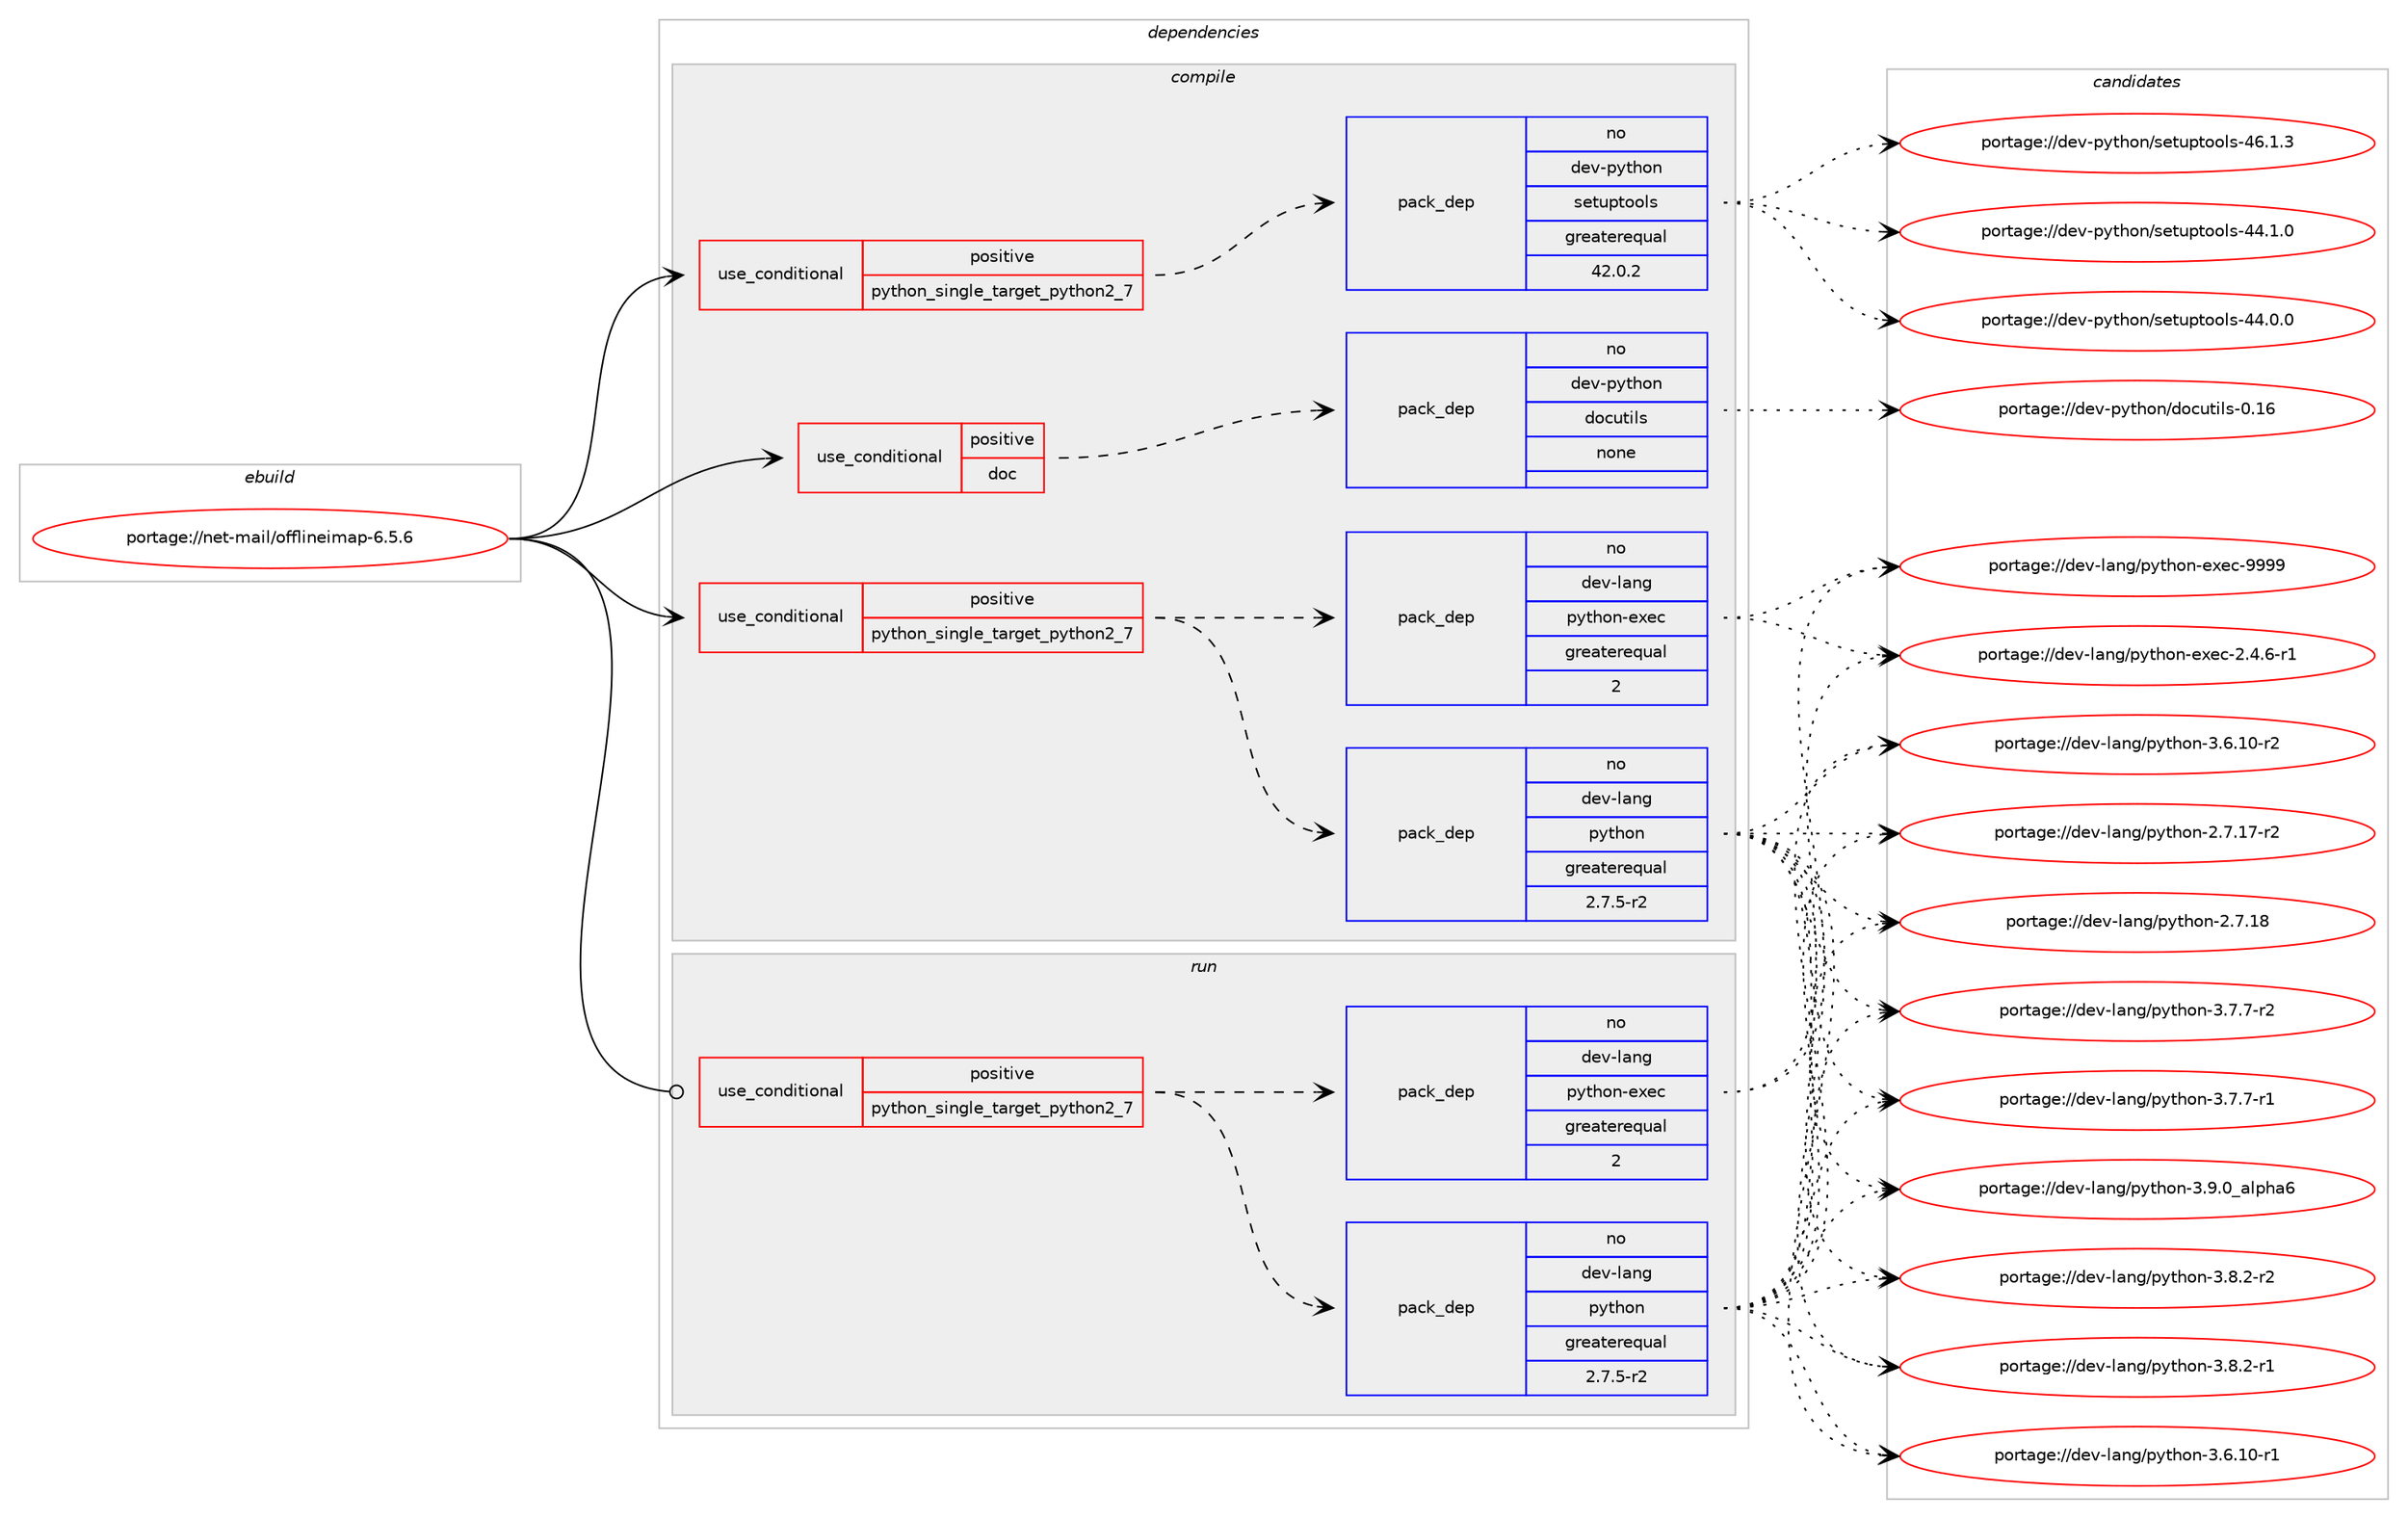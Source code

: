 digraph prolog {

# *************
# Graph options
# *************

newrank=true;
concentrate=true;
compound=true;
graph [rankdir=LR,fontname=Helvetica,fontsize=10,ranksep=1.5];#, ranksep=2.5, nodesep=0.2];
edge  [arrowhead=vee];
node  [fontname=Helvetica,fontsize=10];

# **********
# The ebuild
# **********

subgraph cluster_leftcol {
color=gray;
rank=same;
label=<<i>ebuild</i>>;
id [label="portage://net-mail/offlineimap-6.5.6", color=red, width=4, href="../net-mail/offlineimap-6.5.6.svg"];
}

# ****************
# The dependencies
# ****************

subgraph cluster_midcol {
color=gray;
label=<<i>dependencies</i>>;
subgraph cluster_compile {
fillcolor="#eeeeee";
style=filled;
label=<<i>compile</i>>;
subgraph cond2296 {
dependency11489 [label=<<TABLE BORDER="0" CELLBORDER="1" CELLSPACING="0" CELLPADDING="4"><TR><TD ROWSPAN="3" CELLPADDING="10">use_conditional</TD></TR><TR><TD>positive</TD></TR><TR><TD>doc</TD></TR></TABLE>>, shape=none, color=red];
subgraph pack9058 {
dependency11490 [label=<<TABLE BORDER="0" CELLBORDER="1" CELLSPACING="0" CELLPADDING="4" WIDTH="220"><TR><TD ROWSPAN="6" CELLPADDING="30">pack_dep</TD></TR><TR><TD WIDTH="110">no</TD></TR><TR><TD>dev-python</TD></TR><TR><TD>docutils</TD></TR><TR><TD>none</TD></TR><TR><TD></TD></TR></TABLE>>, shape=none, color=blue];
}
dependency11489:e -> dependency11490:w [weight=20,style="dashed",arrowhead="vee"];
}
id:e -> dependency11489:w [weight=20,style="solid",arrowhead="vee"];
subgraph cond2297 {
dependency11491 [label=<<TABLE BORDER="0" CELLBORDER="1" CELLSPACING="0" CELLPADDING="4"><TR><TD ROWSPAN="3" CELLPADDING="10">use_conditional</TD></TR><TR><TD>positive</TD></TR><TR><TD>python_single_target_python2_7</TD></TR></TABLE>>, shape=none, color=red];
subgraph pack9059 {
dependency11492 [label=<<TABLE BORDER="0" CELLBORDER="1" CELLSPACING="0" CELLPADDING="4" WIDTH="220"><TR><TD ROWSPAN="6" CELLPADDING="30">pack_dep</TD></TR><TR><TD WIDTH="110">no</TD></TR><TR><TD>dev-lang</TD></TR><TR><TD>python</TD></TR><TR><TD>greaterequal</TD></TR><TR><TD>2.7.5-r2</TD></TR></TABLE>>, shape=none, color=blue];
}
dependency11491:e -> dependency11492:w [weight=20,style="dashed",arrowhead="vee"];
subgraph pack9060 {
dependency11493 [label=<<TABLE BORDER="0" CELLBORDER="1" CELLSPACING="0" CELLPADDING="4" WIDTH="220"><TR><TD ROWSPAN="6" CELLPADDING="30">pack_dep</TD></TR><TR><TD WIDTH="110">no</TD></TR><TR><TD>dev-lang</TD></TR><TR><TD>python-exec</TD></TR><TR><TD>greaterequal</TD></TR><TR><TD>2</TD></TR></TABLE>>, shape=none, color=blue];
}
dependency11491:e -> dependency11493:w [weight=20,style="dashed",arrowhead="vee"];
}
id:e -> dependency11491:w [weight=20,style="solid",arrowhead="vee"];
subgraph cond2298 {
dependency11494 [label=<<TABLE BORDER="0" CELLBORDER="1" CELLSPACING="0" CELLPADDING="4"><TR><TD ROWSPAN="3" CELLPADDING="10">use_conditional</TD></TR><TR><TD>positive</TD></TR><TR><TD>python_single_target_python2_7</TD></TR></TABLE>>, shape=none, color=red];
subgraph pack9061 {
dependency11495 [label=<<TABLE BORDER="0" CELLBORDER="1" CELLSPACING="0" CELLPADDING="4" WIDTH="220"><TR><TD ROWSPAN="6" CELLPADDING="30">pack_dep</TD></TR><TR><TD WIDTH="110">no</TD></TR><TR><TD>dev-python</TD></TR><TR><TD>setuptools</TD></TR><TR><TD>greaterequal</TD></TR><TR><TD>42.0.2</TD></TR></TABLE>>, shape=none, color=blue];
}
dependency11494:e -> dependency11495:w [weight=20,style="dashed",arrowhead="vee"];
}
id:e -> dependency11494:w [weight=20,style="solid",arrowhead="vee"];
}
subgraph cluster_compileandrun {
fillcolor="#eeeeee";
style=filled;
label=<<i>compile and run</i>>;
}
subgraph cluster_run {
fillcolor="#eeeeee";
style=filled;
label=<<i>run</i>>;
subgraph cond2299 {
dependency11496 [label=<<TABLE BORDER="0" CELLBORDER="1" CELLSPACING="0" CELLPADDING="4"><TR><TD ROWSPAN="3" CELLPADDING="10">use_conditional</TD></TR><TR><TD>positive</TD></TR><TR><TD>python_single_target_python2_7</TD></TR></TABLE>>, shape=none, color=red];
subgraph pack9062 {
dependency11497 [label=<<TABLE BORDER="0" CELLBORDER="1" CELLSPACING="0" CELLPADDING="4" WIDTH="220"><TR><TD ROWSPAN="6" CELLPADDING="30">pack_dep</TD></TR><TR><TD WIDTH="110">no</TD></TR><TR><TD>dev-lang</TD></TR><TR><TD>python</TD></TR><TR><TD>greaterequal</TD></TR><TR><TD>2.7.5-r2</TD></TR></TABLE>>, shape=none, color=blue];
}
dependency11496:e -> dependency11497:w [weight=20,style="dashed",arrowhead="vee"];
subgraph pack9063 {
dependency11498 [label=<<TABLE BORDER="0" CELLBORDER="1" CELLSPACING="0" CELLPADDING="4" WIDTH="220"><TR><TD ROWSPAN="6" CELLPADDING="30">pack_dep</TD></TR><TR><TD WIDTH="110">no</TD></TR><TR><TD>dev-lang</TD></TR><TR><TD>python-exec</TD></TR><TR><TD>greaterequal</TD></TR><TR><TD>2</TD></TR></TABLE>>, shape=none, color=blue];
}
dependency11496:e -> dependency11498:w [weight=20,style="dashed",arrowhead="vee"];
}
id:e -> dependency11496:w [weight=20,style="solid",arrowhead="odot"];
}
}

# **************
# The candidates
# **************

subgraph cluster_choices {
rank=same;
color=gray;
label=<<i>candidates</i>>;

subgraph choice9058 {
color=black;
nodesep=1;
choice1001011184511212111610411111047100111991171161051081154548464954 [label="portage://dev-python/docutils-0.16", color=red, width=4,href="../dev-python/docutils-0.16.svg"];
dependency11490:e -> choice1001011184511212111610411111047100111991171161051081154548464954:w [style=dotted,weight="100"];
}
subgraph choice9059 {
color=black;
nodesep=1;
choice10010111845108971101034711212111610411111045514657464895971081121049754 [label="portage://dev-lang/python-3.9.0_alpha6", color=red, width=4,href="../dev-lang/python-3.9.0_alpha6.svg"];
choice1001011184510897110103471121211161041111104551465646504511450 [label="portage://dev-lang/python-3.8.2-r2", color=red, width=4,href="../dev-lang/python-3.8.2-r2.svg"];
choice1001011184510897110103471121211161041111104551465646504511449 [label="portage://dev-lang/python-3.8.2-r1", color=red, width=4,href="../dev-lang/python-3.8.2-r1.svg"];
choice1001011184510897110103471121211161041111104551465546554511450 [label="portage://dev-lang/python-3.7.7-r2", color=red, width=4,href="../dev-lang/python-3.7.7-r2.svg"];
choice1001011184510897110103471121211161041111104551465546554511449 [label="portage://dev-lang/python-3.7.7-r1", color=red, width=4,href="../dev-lang/python-3.7.7-r1.svg"];
choice100101118451089711010347112121116104111110455146544649484511450 [label="portage://dev-lang/python-3.6.10-r2", color=red, width=4,href="../dev-lang/python-3.6.10-r2.svg"];
choice100101118451089711010347112121116104111110455146544649484511449 [label="portage://dev-lang/python-3.6.10-r1", color=red, width=4,href="../dev-lang/python-3.6.10-r1.svg"];
choice10010111845108971101034711212111610411111045504655464956 [label="portage://dev-lang/python-2.7.18", color=red, width=4,href="../dev-lang/python-2.7.18.svg"];
choice100101118451089711010347112121116104111110455046554649554511450 [label="portage://dev-lang/python-2.7.17-r2", color=red, width=4,href="../dev-lang/python-2.7.17-r2.svg"];
dependency11492:e -> choice10010111845108971101034711212111610411111045514657464895971081121049754:w [style=dotted,weight="100"];
dependency11492:e -> choice1001011184510897110103471121211161041111104551465646504511450:w [style=dotted,weight="100"];
dependency11492:e -> choice1001011184510897110103471121211161041111104551465646504511449:w [style=dotted,weight="100"];
dependency11492:e -> choice1001011184510897110103471121211161041111104551465546554511450:w [style=dotted,weight="100"];
dependency11492:e -> choice1001011184510897110103471121211161041111104551465546554511449:w [style=dotted,weight="100"];
dependency11492:e -> choice100101118451089711010347112121116104111110455146544649484511450:w [style=dotted,weight="100"];
dependency11492:e -> choice100101118451089711010347112121116104111110455146544649484511449:w [style=dotted,weight="100"];
dependency11492:e -> choice10010111845108971101034711212111610411111045504655464956:w [style=dotted,weight="100"];
dependency11492:e -> choice100101118451089711010347112121116104111110455046554649554511450:w [style=dotted,weight="100"];
}
subgraph choice9060 {
color=black;
nodesep=1;
choice10010111845108971101034711212111610411111045101120101994557575757 [label="portage://dev-lang/python-exec-9999", color=red, width=4,href="../dev-lang/python-exec-9999.svg"];
choice10010111845108971101034711212111610411111045101120101994550465246544511449 [label="portage://dev-lang/python-exec-2.4.6-r1", color=red, width=4,href="../dev-lang/python-exec-2.4.6-r1.svg"];
dependency11493:e -> choice10010111845108971101034711212111610411111045101120101994557575757:w [style=dotted,weight="100"];
dependency11493:e -> choice10010111845108971101034711212111610411111045101120101994550465246544511449:w [style=dotted,weight="100"];
}
subgraph choice9061 {
color=black;
nodesep=1;
choice100101118451121211161041111104711510111611711211611111110811545525446494651 [label="portage://dev-python/setuptools-46.1.3", color=red, width=4,href="../dev-python/setuptools-46.1.3.svg"];
choice100101118451121211161041111104711510111611711211611111110811545525246494648 [label="portage://dev-python/setuptools-44.1.0", color=red, width=4,href="../dev-python/setuptools-44.1.0.svg"];
choice100101118451121211161041111104711510111611711211611111110811545525246484648 [label="portage://dev-python/setuptools-44.0.0", color=red, width=4,href="../dev-python/setuptools-44.0.0.svg"];
dependency11495:e -> choice100101118451121211161041111104711510111611711211611111110811545525446494651:w [style=dotted,weight="100"];
dependency11495:e -> choice100101118451121211161041111104711510111611711211611111110811545525246494648:w [style=dotted,weight="100"];
dependency11495:e -> choice100101118451121211161041111104711510111611711211611111110811545525246484648:w [style=dotted,weight="100"];
}
subgraph choice9062 {
color=black;
nodesep=1;
choice10010111845108971101034711212111610411111045514657464895971081121049754 [label="portage://dev-lang/python-3.9.0_alpha6", color=red, width=4,href="../dev-lang/python-3.9.0_alpha6.svg"];
choice1001011184510897110103471121211161041111104551465646504511450 [label="portage://dev-lang/python-3.8.2-r2", color=red, width=4,href="../dev-lang/python-3.8.2-r2.svg"];
choice1001011184510897110103471121211161041111104551465646504511449 [label="portage://dev-lang/python-3.8.2-r1", color=red, width=4,href="../dev-lang/python-3.8.2-r1.svg"];
choice1001011184510897110103471121211161041111104551465546554511450 [label="portage://dev-lang/python-3.7.7-r2", color=red, width=4,href="../dev-lang/python-3.7.7-r2.svg"];
choice1001011184510897110103471121211161041111104551465546554511449 [label="portage://dev-lang/python-3.7.7-r1", color=red, width=4,href="../dev-lang/python-3.7.7-r1.svg"];
choice100101118451089711010347112121116104111110455146544649484511450 [label="portage://dev-lang/python-3.6.10-r2", color=red, width=4,href="../dev-lang/python-3.6.10-r2.svg"];
choice100101118451089711010347112121116104111110455146544649484511449 [label="portage://dev-lang/python-3.6.10-r1", color=red, width=4,href="../dev-lang/python-3.6.10-r1.svg"];
choice10010111845108971101034711212111610411111045504655464956 [label="portage://dev-lang/python-2.7.18", color=red, width=4,href="../dev-lang/python-2.7.18.svg"];
choice100101118451089711010347112121116104111110455046554649554511450 [label="portage://dev-lang/python-2.7.17-r2", color=red, width=4,href="../dev-lang/python-2.7.17-r2.svg"];
dependency11497:e -> choice10010111845108971101034711212111610411111045514657464895971081121049754:w [style=dotted,weight="100"];
dependency11497:e -> choice1001011184510897110103471121211161041111104551465646504511450:w [style=dotted,weight="100"];
dependency11497:e -> choice1001011184510897110103471121211161041111104551465646504511449:w [style=dotted,weight="100"];
dependency11497:e -> choice1001011184510897110103471121211161041111104551465546554511450:w [style=dotted,weight="100"];
dependency11497:e -> choice1001011184510897110103471121211161041111104551465546554511449:w [style=dotted,weight="100"];
dependency11497:e -> choice100101118451089711010347112121116104111110455146544649484511450:w [style=dotted,weight="100"];
dependency11497:e -> choice100101118451089711010347112121116104111110455146544649484511449:w [style=dotted,weight="100"];
dependency11497:e -> choice10010111845108971101034711212111610411111045504655464956:w [style=dotted,weight="100"];
dependency11497:e -> choice100101118451089711010347112121116104111110455046554649554511450:w [style=dotted,weight="100"];
}
subgraph choice9063 {
color=black;
nodesep=1;
choice10010111845108971101034711212111610411111045101120101994557575757 [label="portage://dev-lang/python-exec-9999", color=red, width=4,href="../dev-lang/python-exec-9999.svg"];
choice10010111845108971101034711212111610411111045101120101994550465246544511449 [label="portage://dev-lang/python-exec-2.4.6-r1", color=red, width=4,href="../dev-lang/python-exec-2.4.6-r1.svg"];
dependency11498:e -> choice10010111845108971101034711212111610411111045101120101994557575757:w [style=dotted,weight="100"];
dependency11498:e -> choice10010111845108971101034711212111610411111045101120101994550465246544511449:w [style=dotted,weight="100"];
}
}

}
